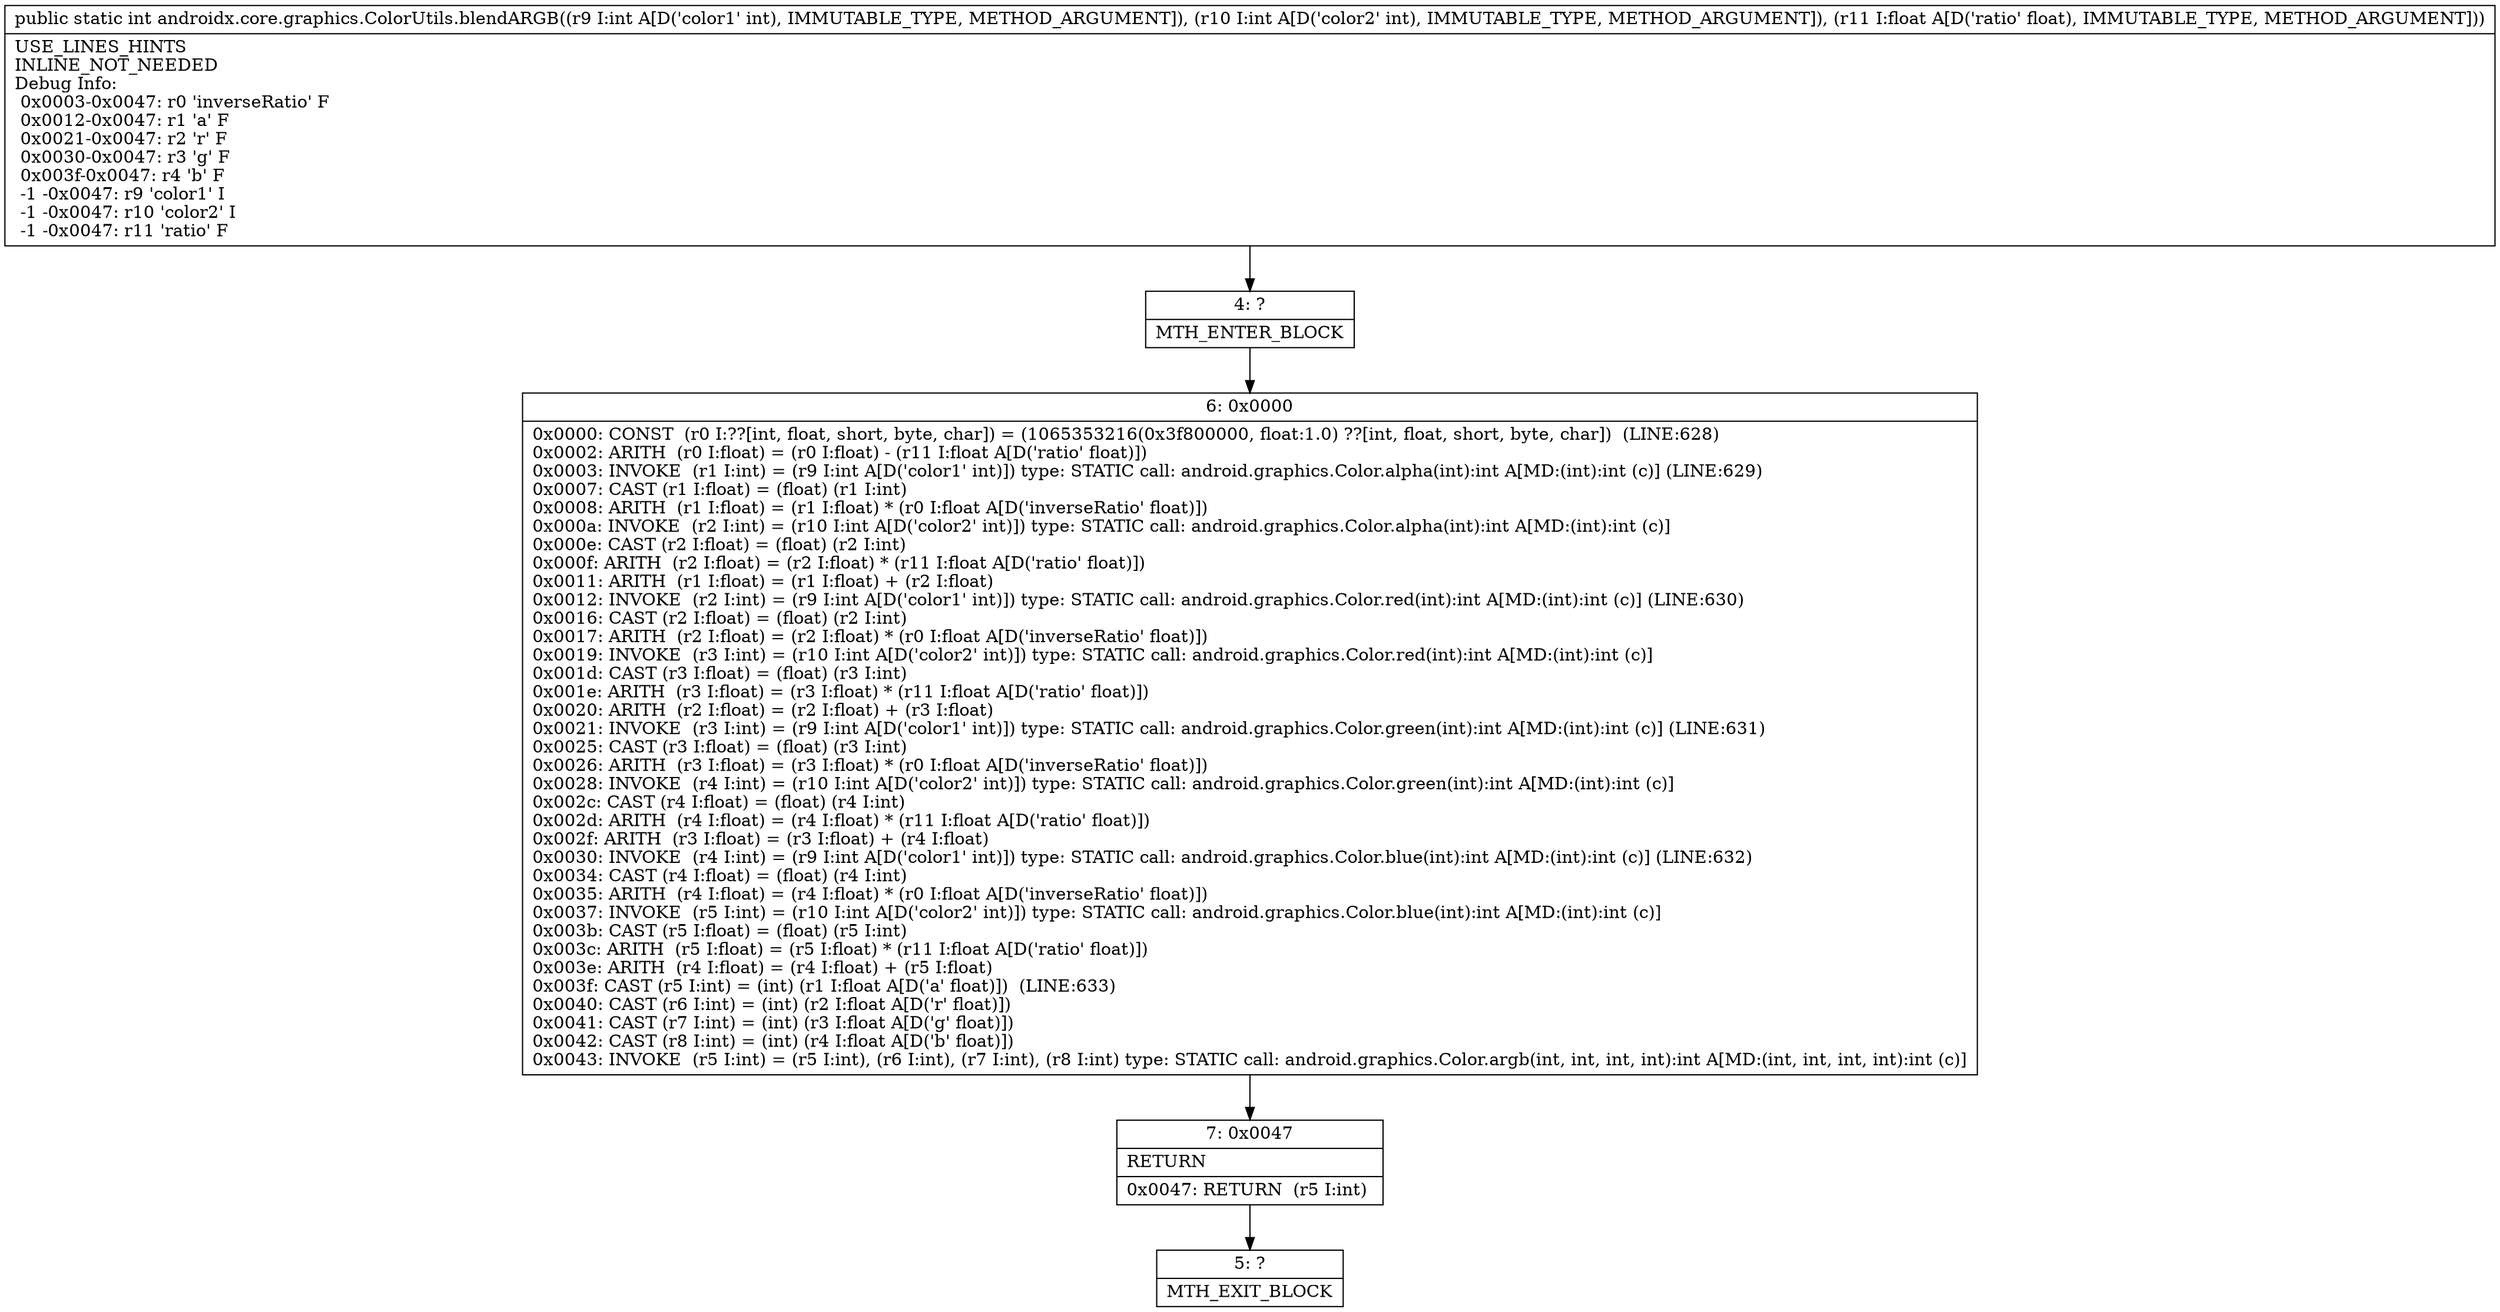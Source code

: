 digraph "CFG forandroidx.core.graphics.ColorUtils.blendARGB(IIF)I" {
Node_4 [shape=record,label="{4\:\ ?|MTH_ENTER_BLOCK\l}"];
Node_6 [shape=record,label="{6\:\ 0x0000|0x0000: CONST  (r0 I:??[int, float, short, byte, char]) = (1065353216(0x3f800000, float:1.0) ??[int, float, short, byte, char])  (LINE:628)\l0x0002: ARITH  (r0 I:float) = (r0 I:float) \- (r11 I:float A[D('ratio' float)]) \l0x0003: INVOKE  (r1 I:int) = (r9 I:int A[D('color1' int)]) type: STATIC call: android.graphics.Color.alpha(int):int A[MD:(int):int (c)] (LINE:629)\l0x0007: CAST (r1 I:float) = (float) (r1 I:int) \l0x0008: ARITH  (r1 I:float) = (r1 I:float) * (r0 I:float A[D('inverseRatio' float)]) \l0x000a: INVOKE  (r2 I:int) = (r10 I:int A[D('color2' int)]) type: STATIC call: android.graphics.Color.alpha(int):int A[MD:(int):int (c)]\l0x000e: CAST (r2 I:float) = (float) (r2 I:int) \l0x000f: ARITH  (r2 I:float) = (r2 I:float) * (r11 I:float A[D('ratio' float)]) \l0x0011: ARITH  (r1 I:float) = (r1 I:float) + (r2 I:float) \l0x0012: INVOKE  (r2 I:int) = (r9 I:int A[D('color1' int)]) type: STATIC call: android.graphics.Color.red(int):int A[MD:(int):int (c)] (LINE:630)\l0x0016: CAST (r2 I:float) = (float) (r2 I:int) \l0x0017: ARITH  (r2 I:float) = (r2 I:float) * (r0 I:float A[D('inverseRatio' float)]) \l0x0019: INVOKE  (r3 I:int) = (r10 I:int A[D('color2' int)]) type: STATIC call: android.graphics.Color.red(int):int A[MD:(int):int (c)]\l0x001d: CAST (r3 I:float) = (float) (r3 I:int) \l0x001e: ARITH  (r3 I:float) = (r3 I:float) * (r11 I:float A[D('ratio' float)]) \l0x0020: ARITH  (r2 I:float) = (r2 I:float) + (r3 I:float) \l0x0021: INVOKE  (r3 I:int) = (r9 I:int A[D('color1' int)]) type: STATIC call: android.graphics.Color.green(int):int A[MD:(int):int (c)] (LINE:631)\l0x0025: CAST (r3 I:float) = (float) (r3 I:int) \l0x0026: ARITH  (r3 I:float) = (r3 I:float) * (r0 I:float A[D('inverseRatio' float)]) \l0x0028: INVOKE  (r4 I:int) = (r10 I:int A[D('color2' int)]) type: STATIC call: android.graphics.Color.green(int):int A[MD:(int):int (c)]\l0x002c: CAST (r4 I:float) = (float) (r4 I:int) \l0x002d: ARITH  (r4 I:float) = (r4 I:float) * (r11 I:float A[D('ratio' float)]) \l0x002f: ARITH  (r3 I:float) = (r3 I:float) + (r4 I:float) \l0x0030: INVOKE  (r4 I:int) = (r9 I:int A[D('color1' int)]) type: STATIC call: android.graphics.Color.blue(int):int A[MD:(int):int (c)] (LINE:632)\l0x0034: CAST (r4 I:float) = (float) (r4 I:int) \l0x0035: ARITH  (r4 I:float) = (r4 I:float) * (r0 I:float A[D('inverseRatio' float)]) \l0x0037: INVOKE  (r5 I:int) = (r10 I:int A[D('color2' int)]) type: STATIC call: android.graphics.Color.blue(int):int A[MD:(int):int (c)]\l0x003b: CAST (r5 I:float) = (float) (r5 I:int) \l0x003c: ARITH  (r5 I:float) = (r5 I:float) * (r11 I:float A[D('ratio' float)]) \l0x003e: ARITH  (r4 I:float) = (r4 I:float) + (r5 I:float) \l0x003f: CAST (r5 I:int) = (int) (r1 I:float A[D('a' float)])  (LINE:633)\l0x0040: CAST (r6 I:int) = (int) (r2 I:float A[D('r' float)]) \l0x0041: CAST (r7 I:int) = (int) (r3 I:float A[D('g' float)]) \l0x0042: CAST (r8 I:int) = (int) (r4 I:float A[D('b' float)]) \l0x0043: INVOKE  (r5 I:int) = (r5 I:int), (r6 I:int), (r7 I:int), (r8 I:int) type: STATIC call: android.graphics.Color.argb(int, int, int, int):int A[MD:(int, int, int, int):int (c)]\l}"];
Node_7 [shape=record,label="{7\:\ 0x0047|RETURN\l|0x0047: RETURN  (r5 I:int) \l}"];
Node_5 [shape=record,label="{5\:\ ?|MTH_EXIT_BLOCK\l}"];
MethodNode[shape=record,label="{public static int androidx.core.graphics.ColorUtils.blendARGB((r9 I:int A[D('color1' int), IMMUTABLE_TYPE, METHOD_ARGUMENT]), (r10 I:int A[D('color2' int), IMMUTABLE_TYPE, METHOD_ARGUMENT]), (r11 I:float A[D('ratio' float), IMMUTABLE_TYPE, METHOD_ARGUMENT]))  | USE_LINES_HINTS\lINLINE_NOT_NEEDED\lDebug Info:\l  0x0003\-0x0047: r0 'inverseRatio' F\l  0x0012\-0x0047: r1 'a' F\l  0x0021\-0x0047: r2 'r' F\l  0x0030\-0x0047: r3 'g' F\l  0x003f\-0x0047: r4 'b' F\l  \-1 \-0x0047: r9 'color1' I\l  \-1 \-0x0047: r10 'color2' I\l  \-1 \-0x0047: r11 'ratio' F\l}"];
MethodNode -> Node_4;Node_4 -> Node_6;
Node_6 -> Node_7;
Node_7 -> Node_5;
}

